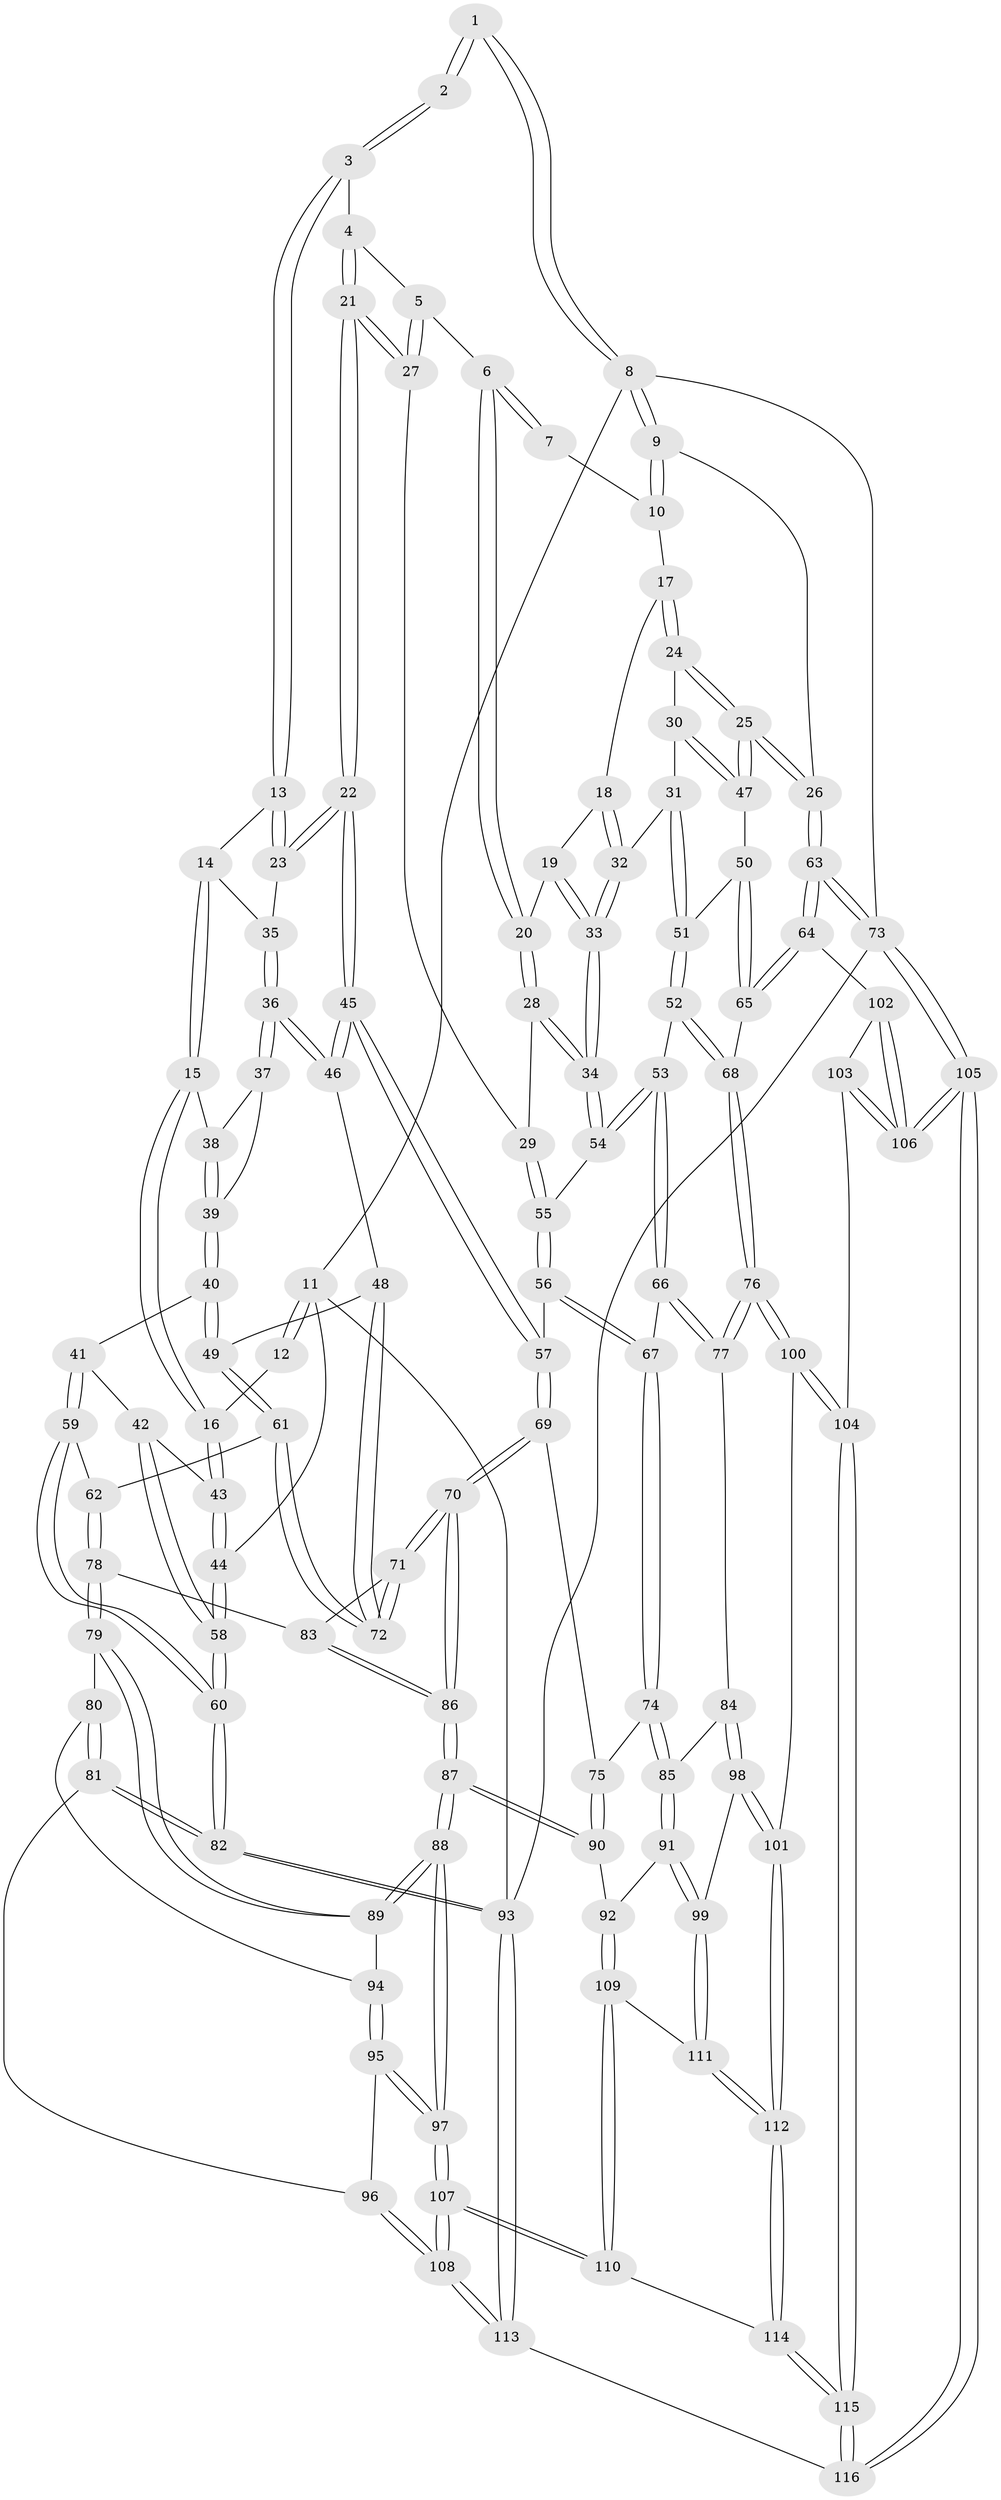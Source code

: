 // coarse degree distribution, {2: 0.04285714285714286, 3: 0.5428571428571428, 4: 0.4142857142857143}
// Generated by graph-tools (version 1.1) at 2025/38/03/04/25 23:38:36]
// undirected, 116 vertices, 287 edges
graph export_dot {
  node [color=gray90,style=filled];
  1 [pos="+0.6640293000008662+0"];
  2 [pos="+0.28835158876642353+0"];
  3 [pos="+0.2925357321119597+0"];
  4 [pos="+0.3657629843190225+0"];
  5 [pos="+0.5097763654758252+0.08202514540203938"];
  6 [pos="+0.5764010915075103+0.0746549046816013"];
  7 [pos="+0.6451349938229178+0"];
  8 [pos="+1+0"];
  9 [pos="+1+0"];
  10 [pos="+0.7324694647194857+0.0800055809671674"];
  11 [pos="+0+0"];
  12 [pos="+0.004524446993414729+0"];
  13 [pos="+0.16667252807699717+0.1067228975950595"];
  14 [pos="+0.12803636829367934+0.13142630547272385"];
  15 [pos="+0.10020976250066088+0.14356507312702113"];
  16 [pos="+0.0680868409153253+0.14168316182209947"];
  17 [pos="+0.7326970191967976+0.08792015423846074"];
  18 [pos="+0.6842105725989974+0.128559683464455"];
  19 [pos="+0.627521125901417+0.12410949219674092"];
  20 [pos="+0.602567422480292+0.11865943230065877"];
  21 [pos="+0.3457556337514696+0.21706668735152154"];
  22 [pos="+0.3452765373137492+0.21749831484078788"];
  23 [pos="+0.28569042767736186+0.1939245668983666"];
  24 [pos="+0.8031358297740641+0.14574031109277213"];
  25 [pos="+1+0.11468110221162363"];
  26 [pos="+1+0.11067702621407295"];
  27 [pos="+0.46554812232781234+0.21958537002774736"];
  28 [pos="+0.5927237301965406+0.16123748990999454"];
  29 [pos="+0.4732461184205789+0.22433486417106124"];
  30 [pos="+0.7411720618239518+0.21753706976243642"];
  31 [pos="+0.7194891513304528+0.22932972944693042"];
  32 [pos="+0.7190940147976018+0.22940082120673866"];
  33 [pos="+0.6886647335251527+0.2535242279959614"];
  34 [pos="+0.6390533075941875+0.30204158247813007"];
  35 [pos="+0.1998024881771638+0.22069414410331664"];
  36 [pos="+0.17774397834994662+0.2588938325332767"];
  37 [pos="+0.1603916653534674+0.24584543030225262"];
  38 [pos="+0.10093773131005944+0.1456437554979771"];
  39 [pos="+0.1078906711892347+0.26941353931258794"];
  40 [pos="+0.08306261914191855+0.33131058683274095"];
  41 [pos="+0.07330126507209532+0.32843817508351686"];
  42 [pos="+0.07300230493696037+0.3283037534423108"];
  43 [pos="+0+0.1676370821910546"];
  44 [pos="+0+0.1529408715266062"];
  45 [pos="+0.3048203593725349+0.3477138441048003"];
  46 [pos="+0.21578215408712415+0.3518687603652093"];
  47 [pos="+0.9310134387199284+0.2891009096972859"];
  48 [pos="+0.2146720045229867+0.35236418847673645"];
  49 [pos="+0.1449020190752023+0.3764902133621362"];
  50 [pos="+0.9165956487369407+0.30338105364333623"];
  51 [pos="+0.8505088621298109+0.34902087134806553"];
  52 [pos="+0.7887456447587771+0.41767439189718597"];
  53 [pos="+0.6534413438461872+0.34461906845671103"];
  54 [pos="+0.630956255374768+0.3202558452050753"];
  55 [pos="+0.5595499676657751+0.33101296586876455"];
  56 [pos="+0.528115257336585+0.3673721165390061"];
  57 [pos="+0.31919398628876006+0.36774944615738936"];
  58 [pos="+0+0.3933104576134299"];
  59 [pos="+0+0.47419854445705634"];
  60 [pos="+0+0.47996496520521326"];
  61 [pos="+0.12684631394433996+0.4235734141479637"];
  62 [pos="+0.07402628659844987+0.4827453783369692"];
  63 [pos="+1+0.586429869373092"];
  64 [pos="+1+0.5936533952071382"];
  65 [pos="+0.954949397441153+0.5799722879925878"];
  66 [pos="+0.6209099963458669+0.5295582843332809"];
  67 [pos="+0.5170374752612044+0.45891040802341815"];
  68 [pos="+0.8027447371963135+0.5727353469636991"];
  69 [pos="+0.3451801949755459+0.5123928114176501"];
  70 [pos="+0.27017665759292336+0.5553939411722476"];
  71 [pos="+0.22458183573490537+0.5389402798025974"];
  72 [pos="+0.21490378197610502+0.5234100935350537"];
  73 [pos="+1+1"];
  74 [pos="+0.42409048218739703+0.5341084438163057"];
  75 [pos="+0.3770451826891826+0.5296554140799755"];
  76 [pos="+0.7699174939419751+0.6011879109006937"];
  77 [pos="+0.6424275671699337+0.5656790734907408"];
  78 [pos="+0.10283288378502616+0.5591747084033394"];
  79 [pos="+0.10130786873982377+0.5620441476307095"];
  80 [pos="+0.015902829831267038+0.6241853416111213"];
  81 [pos="+0+0.6670260418992504"];
  82 [pos="+0+0.6618576992572116"];
  83 [pos="+0.12249076709421006+0.5608470168131064"];
  84 [pos="+0.5236436226925286+0.6346673418973058"];
  85 [pos="+0.5156370809567753+0.6330661163401975"];
  86 [pos="+0.23036525532152122+0.6879599259048692"];
  87 [pos="+0.2291726458760505+0.6985809512949435"];
  88 [pos="+0.21954894533294142+0.7205681037066047"];
  89 [pos="+0.12606494077373862+0.671327456788103"];
  90 [pos="+0.37245235205107874+0.6631132161909332"];
  91 [pos="+0.4350398256828268+0.7066051279028254"];
  92 [pos="+0.41572469327813294+0.7193344397980517"];
  93 [pos="+0+1"];
  94 [pos="+0.09916014323773191+0.6754177767643588"];
  95 [pos="+0.048994366773805496+0.728484339122641"];
  96 [pos="+0.03295952791243705+0.7351604297047469"];
  97 [pos="+0.2219721435668744+0.7653350695608071"];
  98 [pos="+0.5695286397771837+0.7337174004898745"];
  99 [pos="+0.546288760885953+0.76286154886291"];
  100 [pos="+0.7456044445112728+0.7522171091962474"];
  101 [pos="+0.7035463983774844+0.7524151351315982"];
  102 [pos="+0.9672593574686238+0.6870174565165956"];
  103 [pos="+0.8050612807874704+0.8283964272826382"];
  104 [pos="+0.7648330786608706+0.8007441543682838"];
  105 [pos="+1+1"];
  106 [pos="+0.9078255391537844+0.9242306622957296"];
  107 [pos="+0.2496137846064308+0.8993878732163753"];
  108 [pos="+0.19865091406518007+1"];
  109 [pos="+0.39712215694758807+0.788624210553655"];
  110 [pos="+0.3824420479683076+0.8019100067012854"];
  111 [pos="+0.5236638010827656+0.8033179024165241"];
  112 [pos="+0.5451667626533209+0.8552580961236335"];
  113 [pos="+0.19069465178673353+1"];
  114 [pos="+0.5546113687571694+0.9206308065362546"];
  115 [pos="+0.5736329769044253+0.9963649614108594"];
  116 [pos="+0.5301988682309973+1"];
  1 -- 2;
  1 -- 2;
  1 -- 8;
  1 -- 8;
  2 -- 3;
  2 -- 3;
  3 -- 4;
  3 -- 13;
  3 -- 13;
  4 -- 5;
  4 -- 21;
  4 -- 21;
  5 -- 6;
  5 -- 27;
  5 -- 27;
  6 -- 7;
  6 -- 7;
  6 -- 20;
  6 -- 20;
  7 -- 10;
  8 -- 9;
  8 -- 9;
  8 -- 11;
  8 -- 73;
  9 -- 10;
  9 -- 10;
  9 -- 26;
  10 -- 17;
  11 -- 12;
  11 -- 12;
  11 -- 44;
  11 -- 93;
  12 -- 16;
  13 -- 14;
  13 -- 23;
  13 -- 23;
  14 -- 15;
  14 -- 15;
  14 -- 35;
  15 -- 16;
  15 -- 16;
  15 -- 38;
  16 -- 43;
  16 -- 43;
  17 -- 18;
  17 -- 24;
  17 -- 24;
  18 -- 19;
  18 -- 32;
  18 -- 32;
  19 -- 20;
  19 -- 33;
  19 -- 33;
  20 -- 28;
  20 -- 28;
  21 -- 22;
  21 -- 22;
  21 -- 27;
  21 -- 27;
  22 -- 23;
  22 -- 23;
  22 -- 45;
  22 -- 45;
  23 -- 35;
  24 -- 25;
  24 -- 25;
  24 -- 30;
  25 -- 26;
  25 -- 26;
  25 -- 47;
  25 -- 47;
  26 -- 63;
  26 -- 63;
  27 -- 29;
  28 -- 29;
  28 -- 34;
  28 -- 34;
  29 -- 55;
  29 -- 55;
  30 -- 31;
  30 -- 47;
  30 -- 47;
  31 -- 32;
  31 -- 51;
  31 -- 51;
  32 -- 33;
  32 -- 33;
  33 -- 34;
  33 -- 34;
  34 -- 54;
  34 -- 54;
  35 -- 36;
  35 -- 36;
  36 -- 37;
  36 -- 37;
  36 -- 46;
  36 -- 46;
  37 -- 38;
  37 -- 39;
  38 -- 39;
  38 -- 39;
  39 -- 40;
  39 -- 40;
  40 -- 41;
  40 -- 49;
  40 -- 49;
  41 -- 42;
  41 -- 59;
  41 -- 59;
  42 -- 43;
  42 -- 58;
  42 -- 58;
  43 -- 44;
  43 -- 44;
  44 -- 58;
  44 -- 58;
  45 -- 46;
  45 -- 46;
  45 -- 57;
  45 -- 57;
  46 -- 48;
  47 -- 50;
  48 -- 49;
  48 -- 72;
  48 -- 72;
  49 -- 61;
  49 -- 61;
  50 -- 51;
  50 -- 65;
  50 -- 65;
  51 -- 52;
  51 -- 52;
  52 -- 53;
  52 -- 68;
  52 -- 68;
  53 -- 54;
  53 -- 54;
  53 -- 66;
  53 -- 66;
  54 -- 55;
  55 -- 56;
  55 -- 56;
  56 -- 57;
  56 -- 67;
  56 -- 67;
  57 -- 69;
  57 -- 69;
  58 -- 60;
  58 -- 60;
  59 -- 60;
  59 -- 60;
  59 -- 62;
  60 -- 82;
  60 -- 82;
  61 -- 62;
  61 -- 72;
  61 -- 72;
  62 -- 78;
  62 -- 78;
  63 -- 64;
  63 -- 64;
  63 -- 73;
  63 -- 73;
  64 -- 65;
  64 -- 65;
  64 -- 102;
  65 -- 68;
  66 -- 67;
  66 -- 77;
  66 -- 77;
  67 -- 74;
  67 -- 74;
  68 -- 76;
  68 -- 76;
  69 -- 70;
  69 -- 70;
  69 -- 75;
  70 -- 71;
  70 -- 71;
  70 -- 86;
  70 -- 86;
  71 -- 72;
  71 -- 72;
  71 -- 83;
  73 -- 105;
  73 -- 105;
  73 -- 93;
  74 -- 75;
  74 -- 85;
  74 -- 85;
  75 -- 90;
  75 -- 90;
  76 -- 77;
  76 -- 77;
  76 -- 100;
  76 -- 100;
  77 -- 84;
  78 -- 79;
  78 -- 79;
  78 -- 83;
  79 -- 80;
  79 -- 89;
  79 -- 89;
  80 -- 81;
  80 -- 81;
  80 -- 94;
  81 -- 82;
  81 -- 82;
  81 -- 96;
  82 -- 93;
  82 -- 93;
  83 -- 86;
  83 -- 86;
  84 -- 85;
  84 -- 98;
  84 -- 98;
  85 -- 91;
  85 -- 91;
  86 -- 87;
  86 -- 87;
  87 -- 88;
  87 -- 88;
  87 -- 90;
  87 -- 90;
  88 -- 89;
  88 -- 89;
  88 -- 97;
  88 -- 97;
  89 -- 94;
  90 -- 92;
  91 -- 92;
  91 -- 99;
  91 -- 99;
  92 -- 109;
  92 -- 109;
  93 -- 113;
  93 -- 113;
  94 -- 95;
  94 -- 95;
  95 -- 96;
  95 -- 97;
  95 -- 97;
  96 -- 108;
  96 -- 108;
  97 -- 107;
  97 -- 107;
  98 -- 99;
  98 -- 101;
  98 -- 101;
  99 -- 111;
  99 -- 111;
  100 -- 101;
  100 -- 104;
  100 -- 104;
  101 -- 112;
  101 -- 112;
  102 -- 103;
  102 -- 106;
  102 -- 106;
  103 -- 104;
  103 -- 106;
  103 -- 106;
  104 -- 115;
  104 -- 115;
  105 -- 106;
  105 -- 106;
  105 -- 116;
  105 -- 116;
  107 -- 108;
  107 -- 108;
  107 -- 110;
  107 -- 110;
  108 -- 113;
  108 -- 113;
  109 -- 110;
  109 -- 110;
  109 -- 111;
  110 -- 114;
  111 -- 112;
  111 -- 112;
  112 -- 114;
  112 -- 114;
  113 -- 116;
  114 -- 115;
  114 -- 115;
  115 -- 116;
  115 -- 116;
}
